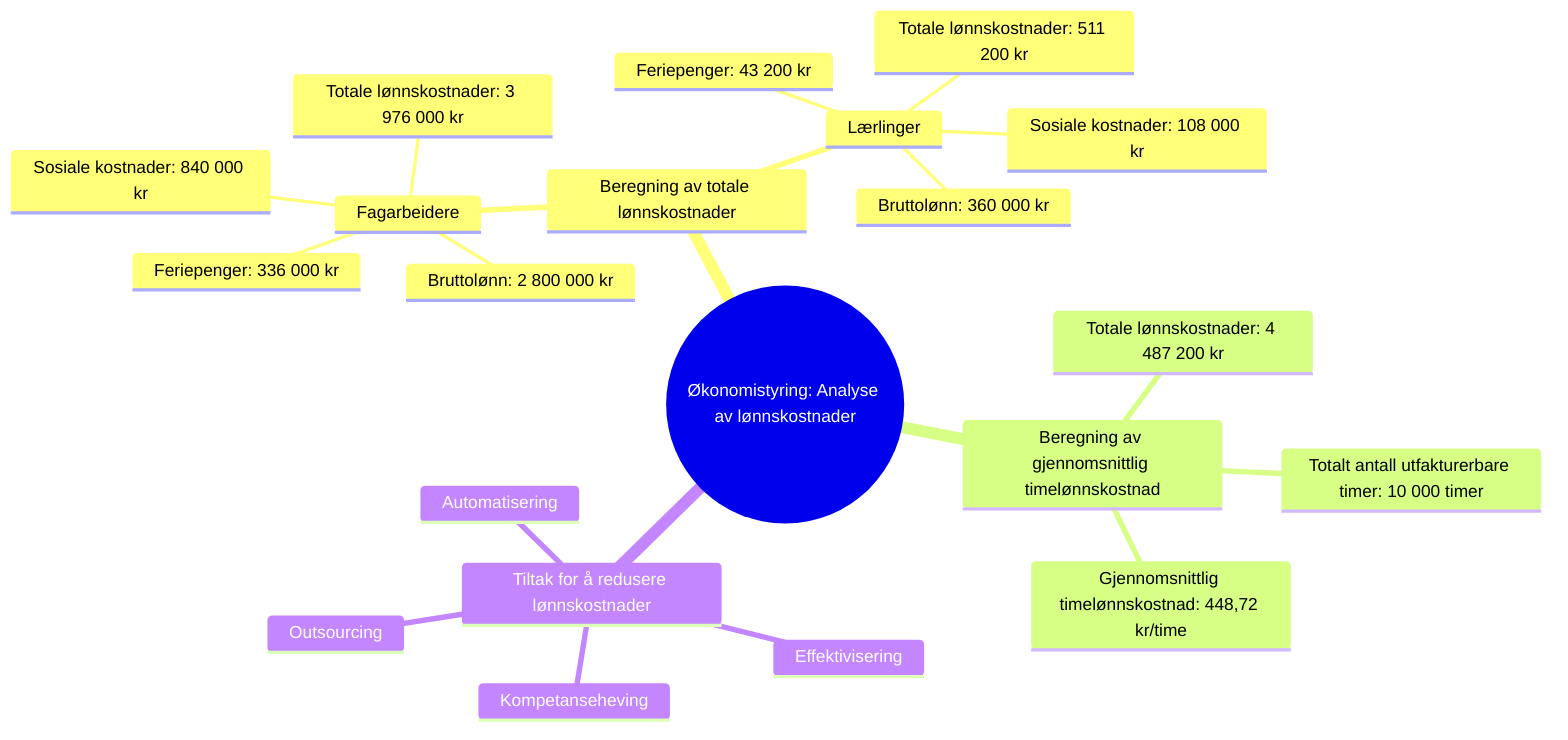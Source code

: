 mindmap
  root((Økonomistyring: Analyse av lønnskostnader))
    Beregning av totale lønnskostnader
      Fagarbeidere
        Bruttolønn: 2 800 000 kr
        Sosiale kostnader: 840 000 kr
        Feriepenger: 336 000 kr
        Totale lønnskostnader: 3 976 000 kr
      Lærlinger
        Bruttolønn: 360 000 kr
        Sosiale kostnader: 108 000 kr
        Feriepenger: 43 200 kr
        Totale lønnskostnader: 511 200 kr
    Beregning av gjennomsnittlig timelønnskostnad
      Totale lønnskostnader: 4 487 200 kr
      Totalt antall utfakturerbare timer: 10 000 timer
      Gjennomsnittlig timelønnskostnad: 448,72 kr/time
    Tiltak for å redusere lønnskostnader
      Effektivisering
      Kompetanseheving
      Outsourcing
      Automatisering